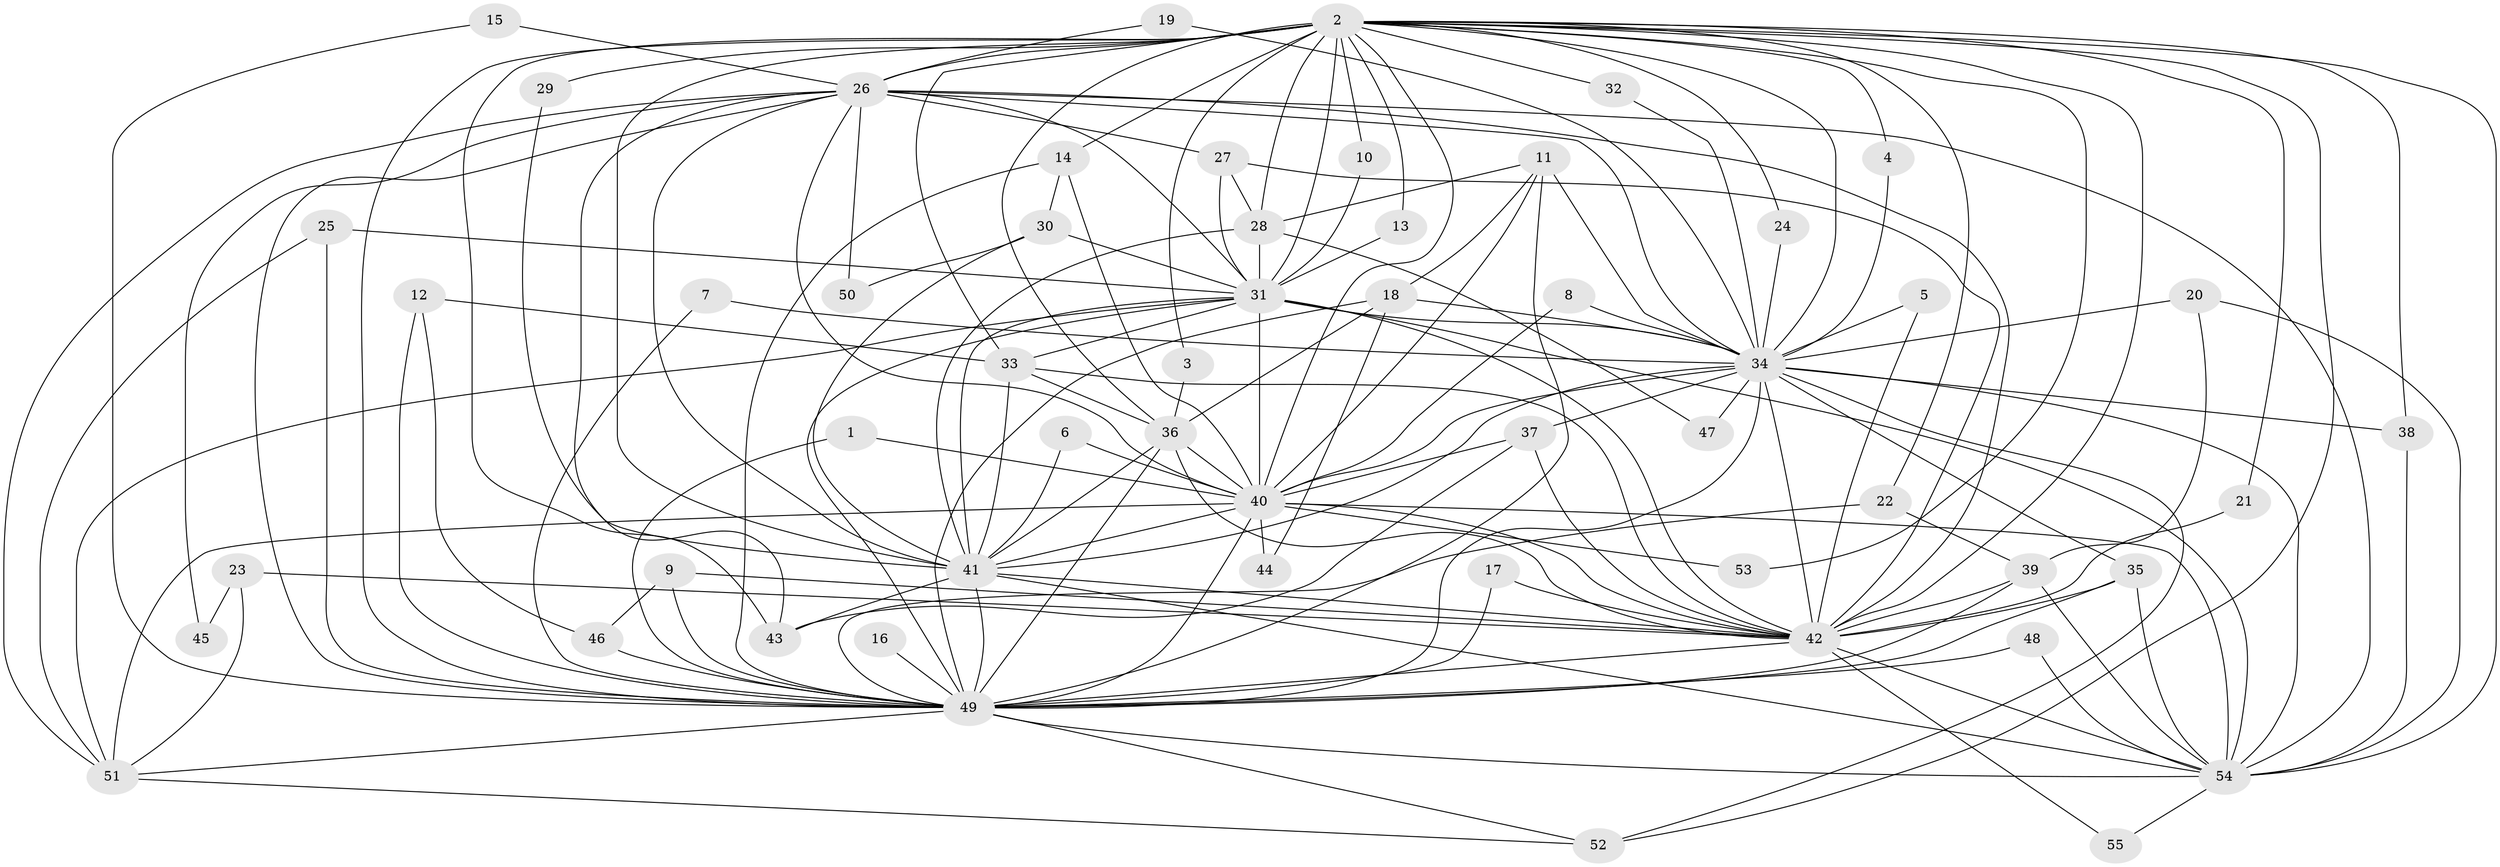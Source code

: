 // original degree distribution, {23: 0.01834862385321101, 18: 0.01834862385321101, 34: 0.009174311926605505, 20: 0.01834862385321101, 15: 0.009174311926605505, 28: 0.009174311926605505, 21: 0.009174311926605505, 2: 0.5412844036697247, 4: 0.09174311926605505, 3: 0.21100917431192662, 7: 0.01834862385321101, 5: 0.045871559633027525}
// Generated by graph-tools (version 1.1) at 2025/25/03/09/25 03:25:51]
// undirected, 55 vertices, 157 edges
graph export_dot {
graph [start="1"]
  node [color=gray90,style=filled];
  1;
  2;
  3;
  4;
  5;
  6;
  7;
  8;
  9;
  10;
  11;
  12;
  13;
  14;
  15;
  16;
  17;
  18;
  19;
  20;
  21;
  22;
  23;
  24;
  25;
  26;
  27;
  28;
  29;
  30;
  31;
  32;
  33;
  34;
  35;
  36;
  37;
  38;
  39;
  40;
  41;
  42;
  43;
  44;
  45;
  46;
  47;
  48;
  49;
  50;
  51;
  52;
  53;
  54;
  55;
  1 -- 40 [weight=1.0];
  1 -- 49 [weight=1.0];
  2 -- 3 [weight=1.0];
  2 -- 4 [weight=1.0];
  2 -- 10 [weight=1.0];
  2 -- 13 [weight=1.0];
  2 -- 14 [weight=1.0];
  2 -- 21 [weight=1.0];
  2 -- 22 [weight=1.0];
  2 -- 24 [weight=1.0];
  2 -- 26 [weight=2.0];
  2 -- 28 [weight=2.0];
  2 -- 29 [weight=1.0];
  2 -- 31 [weight=4.0];
  2 -- 32 [weight=1.0];
  2 -- 33 [weight=2.0];
  2 -- 34 [weight=2.0];
  2 -- 36 [weight=1.0];
  2 -- 38 [weight=1.0];
  2 -- 40 [weight=2.0];
  2 -- 41 [weight=3.0];
  2 -- 42 [weight=3.0];
  2 -- 43 [weight=1.0];
  2 -- 49 [weight=2.0];
  2 -- 52 [weight=1.0];
  2 -- 53 [weight=1.0];
  2 -- 54 [weight=3.0];
  3 -- 36 [weight=1.0];
  4 -- 34 [weight=1.0];
  5 -- 34 [weight=1.0];
  5 -- 42 [weight=1.0];
  6 -- 40 [weight=1.0];
  6 -- 41 [weight=1.0];
  7 -- 34 [weight=1.0];
  7 -- 49 [weight=1.0];
  8 -- 34 [weight=1.0];
  8 -- 40 [weight=1.0];
  9 -- 42 [weight=1.0];
  9 -- 46 [weight=1.0];
  9 -- 49 [weight=1.0];
  10 -- 31 [weight=1.0];
  11 -- 18 [weight=1.0];
  11 -- 28 [weight=1.0];
  11 -- 34 [weight=1.0];
  11 -- 40 [weight=1.0];
  11 -- 49 [weight=2.0];
  12 -- 33 [weight=1.0];
  12 -- 46 [weight=1.0];
  12 -- 49 [weight=1.0];
  13 -- 31 [weight=1.0];
  14 -- 30 [weight=1.0];
  14 -- 40 [weight=1.0];
  14 -- 49 [weight=1.0];
  15 -- 26 [weight=1.0];
  15 -- 49 [weight=1.0];
  16 -- 49 [weight=1.0];
  17 -- 42 [weight=1.0];
  17 -- 49 [weight=2.0];
  18 -- 34 [weight=1.0];
  18 -- 36 [weight=1.0];
  18 -- 44 [weight=1.0];
  18 -- 49 [weight=1.0];
  19 -- 26 [weight=1.0];
  19 -- 34 [weight=2.0];
  20 -- 34 [weight=1.0];
  20 -- 39 [weight=1.0];
  20 -- 54 [weight=1.0];
  21 -- 42 [weight=1.0];
  22 -- 39 [weight=1.0];
  22 -- 49 [weight=1.0];
  23 -- 42 [weight=1.0];
  23 -- 45 [weight=1.0];
  23 -- 51 [weight=1.0];
  24 -- 34 [weight=1.0];
  25 -- 31 [weight=1.0];
  25 -- 49 [weight=1.0];
  25 -- 51 [weight=1.0];
  26 -- 27 [weight=1.0];
  26 -- 31 [weight=1.0];
  26 -- 34 [weight=2.0];
  26 -- 40 [weight=1.0];
  26 -- 41 [weight=2.0];
  26 -- 42 [weight=1.0];
  26 -- 43 [weight=1.0];
  26 -- 45 [weight=1.0];
  26 -- 49 [weight=2.0];
  26 -- 50 [weight=1.0];
  26 -- 51 [weight=1.0];
  26 -- 54 [weight=2.0];
  27 -- 28 [weight=1.0];
  27 -- 31 [weight=1.0];
  27 -- 42 [weight=1.0];
  28 -- 31 [weight=1.0];
  28 -- 41 [weight=1.0];
  28 -- 47 [weight=1.0];
  29 -- 41 [weight=1.0];
  30 -- 31 [weight=1.0];
  30 -- 41 [weight=2.0];
  30 -- 50 [weight=1.0];
  31 -- 33 [weight=1.0];
  31 -- 34 [weight=1.0];
  31 -- 40 [weight=2.0];
  31 -- 41 [weight=1.0];
  31 -- 42 [weight=1.0];
  31 -- 49 [weight=2.0];
  31 -- 51 [weight=1.0];
  31 -- 54 [weight=1.0];
  32 -- 34 [weight=1.0];
  33 -- 36 [weight=1.0];
  33 -- 41 [weight=1.0];
  33 -- 42 [weight=1.0];
  34 -- 35 [weight=1.0];
  34 -- 37 [weight=2.0];
  34 -- 38 [weight=1.0];
  34 -- 40 [weight=1.0];
  34 -- 41 [weight=1.0];
  34 -- 42 [weight=1.0];
  34 -- 47 [weight=1.0];
  34 -- 49 [weight=2.0];
  34 -- 52 [weight=1.0];
  34 -- 54 [weight=1.0];
  35 -- 42 [weight=1.0];
  35 -- 49 [weight=1.0];
  35 -- 54 [weight=1.0];
  36 -- 40 [weight=1.0];
  36 -- 41 [weight=1.0];
  36 -- 42 [weight=1.0];
  36 -- 49 [weight=1.0];
  37 -- 40 [weight=1.0];
  37 -- 42 [weight=1.0];
  37 -- 43 [weight=1.0];
  38 -- 54 [weight=1.0];
  39 -- 42 [weight=1.0];
  39 -- 49 [weight=2.0];
  39 -- 54 [weight=2.0];
  40 -- 41 [weight=1.0];
  40 -- 42 [weight=1.0];
  40 -- 44 [weight=1.0];
  40 -- 49 [weight=1.0];
  40 -- 51 [weight=1.0];
  40 -- 53 [weight=1.0];
  40 -- 54 [weight=1.0];
  41 -- 42 [weight=1.0];
  41 -- 43 [weight=1.0];
  41 -- 49 [weight=2.0];
  41 -- 54 [weight=1.0];
  42 -- 49 [weight=1.0];
  42 -- 54 [weight=1.0];
  42 -- 55 [weight=1.0];
  46 -- 49 [weight=1.0];
  48 -- 49 [weight=1.0];
  48 -- 54 [weight=1.0];
  49 -- 51 [weight=1.0];
  49 -- 52 [weight=1.0];
  49 -- 54 [weight=1.0];
  51 -- 52 [weight=1.0];
  54 -- 55 [weight=1.0];
}
